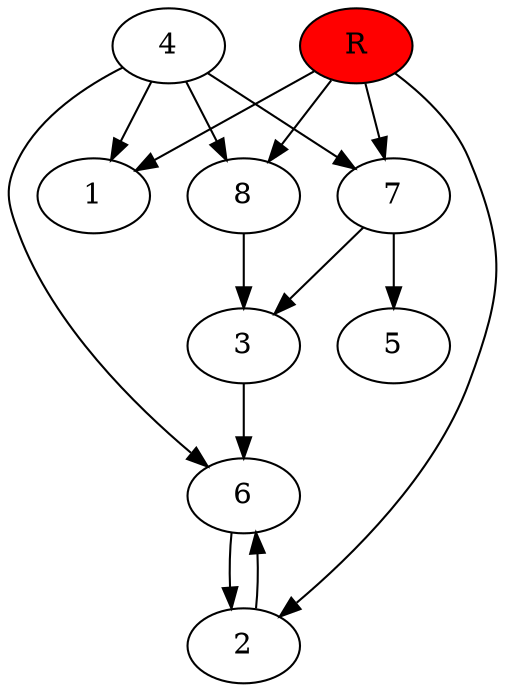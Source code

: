 digraph prb29198 {
	1
	2
	3
	4
	5
	6
	7
	8
	R [fillcolor="#ff0000" style=filled]
	2 -> 6
	3 -> 6
	4 -> 1
	4 -> 6
	4 -> 7
	4 -> 8
	6 -> 2
	7 -> 3
	7 -> 5
	8 -> 3
	R -> 1
	R -> 2
	R -> 7
	R -> 8
}
